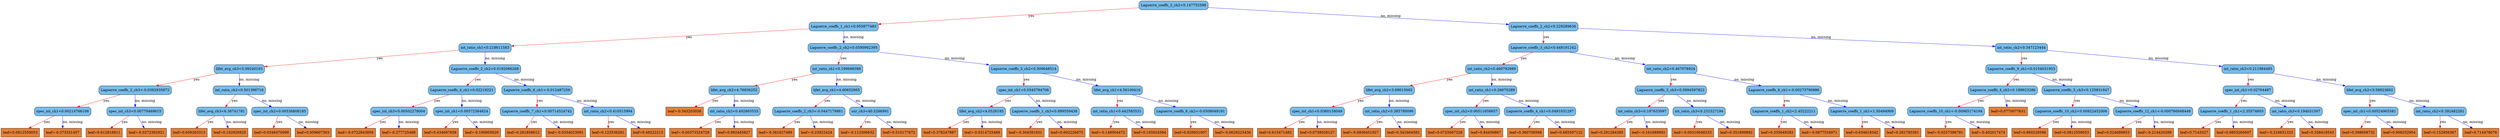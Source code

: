 digraph {
	graph [bb="0,0,8191.1,567",
		rankdir=TB
	];
	node [label="\N"];
	0	[fillcolor="#78bceb",
		height=0.5,
		label="Laguerre_coeffs_2_ch2<0.147752598",
		pos="4253.2,549",
		shape=box,
		style="filled, rounded",
		width=3.1076];
	1	[fillcolor="#78bceb",
		height=0.5,
		label="Laguerre_coeffs_1_ch1<0.955877483",
		pos="3018.2,460.5",
		shape=box,
		style="filled, rounded",
		width=3.1076];
	0 -> 1	[color="#FF0000",
		label=yes,
		lp="3756.2,504.75",
		pos="e,3130.5,469.36 4140.9,540.13 3909.7,523.94 3382.2,486.99 3141.8,470.15"];
	2	[fillcolor="#78bceb",
		height=0.5,
		label="Laguerre_coeffs_2_ch2<0.229289636",
		pos="5162.2,460.5",
		shape=box,
		style="filled, rounded",
		width=3.1076];
	0 -> 2	[color="#0000FF",
		label="no, missing",
		lp="4821.1,504.75",
		pos="e,5050.1,472.17 4365.6,537.31 4536.8,521.02 4861.5,490.12 5038.9,473.24"];
	3	[fillcolor="#78bceb",
		height=0.5,
		label="int_ratio_ch1<0.218611583",
		pos="1636.2,372",
		shape=box,
		style="filled, rounded",
		width=2.3264];
	1 -> 3	[color="#FF0000",
		label=yes,
		lp="2460.2,416.25",
		pos="e,1720.5,378.27 2906,452.48 2640.9,435.88 1979.7,394.49 1731.9,378.99"];
	4	[fillcolor="#78bceb",
		height=0.5,
		label="Laguerre_coeffs_2_ch2<0.0590962395",
		pos="3018.2,372",
		shape=box,
		style="filled, rounded",
		width=3.2014];
	1 -> 4	[color="#0000FF",
		label="no, missing",
		lp="3050.1,416.25",
		pos="e,3018.2,390.35 3018.2,442.41 3018.2,430.76 3018.2,415.05 3018.2,401.52"];
	5	[fillcolor="#78bceb",
		height=0.5,
		label="Laguerre_coeffs_3_ch2<0.449191242",
		pos="5162.2,372",
		shape=box,
		style="filled, rounded",
		width=3.1076];
	2 -> 5	[color="#FF0000",
		label=yes,
		lp="5171.2,416.25",
		pos="e,5162.2,390.35 5162.2,442.41 5162.2,430.76 5162.2,415.05 5162.2,401.52"];
	6	[fillcolor="#78bceb",
		height=0.5,
		label="int_ratio_ch2<0.347123444",
		pos="6624.2,372",
		shape=box,
		style="filled, rounded",
		width=2.3264];
	2 -> 6	[color="#0000FF",
		label="no, missing",
		lp="6056.1,416.25",
		pos="e,6540.4,377.96 5274.5,452.86 5552.7,436.4 6270.1,393.95 6529.1,378.63"];
	7	[fillcolor="#78bceb",
		height=0.5,
		label="lifet_avg_ch3<5.09240103",
		pos="780.25,283.5",
		shape=box,
		style="filled, rounded",
		width=2.2639];
	3 -> 7	[color="#FF0000",
		label=yes,
		lp="1294.2,327.75",
		pos="e,862.25,292.79 1552.2,362.51 1391.4,346.26 1041.3,310.88 873.52,293.92"];
	8	[fillcolor="#78bceb",
		height=0.5,
		label="Laguerre_coeffs_2_ch2<0.0192086268",
		pos="1636.2,283.5",
		shape=box,
		style="filled, rounded",
		width=3.2014];
	3 -> 8	[color="#0000FF",
		label="no, missing",
		lp="1668.1,327.75",
		pos="e,1636.2,301.85 1636.2,353.91 1636.2,342.26 1636.2,326.55 1636.2,313.02"];
	9	[fillcolor="#78bceb",
		height=0.5,
		label="int_ratio_ch1<0.199698389",
		pos="2721.2,283.5",
		shape=box,
		style="filled, rounded",
		width=2.3264];
	4 -> 9	[color="#FF0000",
		label=yes,
		lp="2906.2,327.75",
		pos="e,2781.2,301.95 2958.5,353.6 2910.5,339.6 2842.8,319.9 2792,305.12"];
	10	[fillcolor="#78bceb",
		height=0.5,
		label="Laguerre_coeffs_3_ch2<0.309648514",
		pos="3403.2,283.5",
		shape=box,
		style="filled, rounded",
		width=3.1076];
	4 -> 10	[color="#0000FF",
		label="no, missing",
		lp="3277.1,327.75",
		pos="e,3325.6,301.95 3095.7,353.6 3158.9,339.4 3248.2,319.32 3314.4,304.47"];
	15	[fillcolor="#78bceb",
		height=0.5,
		label="Laguerre_coeffs_2_ch3<-0.0392935872",
		pos="437.25,195",
		shape=box,
		style="filled, rounded",
		width=3.2639];
	7 -> 15	[color="#FF0000",
		label=yes,
		lp="649.25,239.25",
		pos="e,506.43,213.45 711.25,265.1 655.29,250.99 576.33,231.07 517.54,216.25"];
	16	[fillcolor="#78bceb",
		height=0.5,
		label="int_ratio_ch2<0.501396716",
		pos="780.25,195",
		shape=box,
		style="filled, rounded",
		width=2.3264];
	7 -> 16	[color="#0000FF",
		label="no, missing",
		lp="812.12,239.25",
		pos="e,780.25,213.35 780.25,265.41 780.25,253.76 780.25,238.05 780.25,224.52"];
	17	[fillcolor="#78bceb",
		height=0.5,
		label="Laguerre_coeffs_4_ch1<0.02219221",
		pos="1508.2,195",
		shape=box,
		style="filled, rounded",
		width=3.0139];
	8 -> 17	[color="#FF0000",
		label=yes,
		lp="1593.2,239.25",
		pos="e,1533.8,213.27 1610.7,265.2 1591.3,252.12 1564.5,234.01 1543.2,219.6"];
	18	[fillcolor="#78bceb",
		height=0.5,
		label="Laguerre_coeffs_6_ch1<-0.012487256",
		pos="1756.2,195",
		shape=box,
		style="filled, rounded",
		width=3.1701];
	8 -> 18	[color="#0000FF",
		label="no, missing",
		lp="1739.1,239.25",
		pos="e,1732.3,213.27 1660.2,265.2 1678.2,252.24 1703.1,234.34 1723,219.99"];
	31	[fillcolor="#78bceb",
		height=0.5,
		label="spec_int_ch1<0.00214766106",
		pos="200.25,106.5",
		shape=box,
		style="filled, rounded",
		width=2.5035];
	15 -> 31	[color="#FF0000",
		label=yes,
		lp="349.25,150.75",
		pos="e,247.85,124.87 389.57,176.6 351.81,162.82 298.89,143.5 258.59,128.79"];
	32	[fillcolor="#78bceb",
		height=0.5,
		label="spec_int_ch3<0.00770469615",
		pos="437.25,106.5",
		shape=box,
		style="filled, rounded",
		width=2.5035];
	15 -> 32	[color="#0000FF",
		label="no, missing",
		lp="469.12,150.75",
		pos="e,437.25,124.85 437.25,176.91 437.25,165.26 437.25,149.55 437.25,136.02"];
	33	[fillcolor="#78bceb",
		height=0.5,
		label="lifet_avg_ch3<6.36741781",
		pos="722.25,106.5",
		shape=box,
		style="filled, rounded",
		width=2.2639];
	16 -> 33	[color="#FF0000",
		label=yes,
		lp="766.25,150.75",
		pos="e,733.88,124.85 768.79,176.91 760.66,164.79 749.59,148.27 740.28,134.39"];
	34	[fillcolor="#78bceb",
		height=0.5,
		label="spec_int_ch2<0.00536808185",
		pos="912.25,106.5",
		shape=box,
		style="filled, rounded",
		width=2.5035];
	16 -> 34	[color="#0000FF",
		label="no, missing",
		lp="890.12,150.75",
		pos="e,885.9,124.77 806.64,176.7 826.7,163.56 854.5,145.35 876.54,130.9"];
	63	[fillcolor="#e48038",
		height=0.5,
		label="leaf=0.0812559053",
		pos="61.25,18",
		shape=box,
		style=filled,
		width=1.7014];
	31 -> 63	[color="#FF0000",
		label=yes,
		lp="152.25,62.25",
		pos="e,88.996,36.267 172.46,88.203 151.24,75.003 121.8,56.683 98.545,42.209"];
	64	[fillcolor="#e48038",
		height=0.5,
		label="leaf=-0.373331457",
		pos="200.25,18",
		shape=box,
		style=filled,
		width=1.6701];
	31 -> 64	[color="#0000FF",
		label="no, missing",
		lp="232.12,62.25",
		pos="e,200.25,36.35 200.25,88.41 200.25,76.758 200.25,61.047 200.25,47.519"];
	65	[fillcolor="#e48038",
		height=0.5,
		label="leaf=0.612816811",
		pos="336.25,18",
		shape=box,
		style=filled,
		width=1.6076];
	32 -> 65	[color="#FF0000",
		label=yes,
		lp="405.25,62.25",
		pos="e,356.51,36.35 417.3,88.41 402.32,75.581 381.59,57.831 364.85,43.493"];
	66	[fillcolor="#e48038",
		height=0.5,
		label="leaf=-0.0272362921",
		pos="475.25,18",
		shape=box,
		style=filled,
		width=1.7639];
	32 -> 66	[color="#0000FF",
		label="no, missing",
		lp="492.12,62.25",
		pos="e,467.63,36.35 444.76,88.41 449.98,76.522 457.06,60.41 463.08,46.702"];
	67	[fillcolor="#e48038",
		height=0.5,
		label="leaf=0.659263313",
		pos="614.25,18",
		shape=box,
		style=filled,
		width=1.6076];
	33 -> 67	[color="#FF0000",
		label=yes,
		lp="687.25,62.25",
		pos="e,635.81,36.267 700.65,88.203 684.61,75.356 662.52,57.661 644.69,43.38"];
	68	[fillcolor="#e48038",
		height=0.5,
		label="leaf=0.102926925",
		pos="748.25,18",
		shape=box,
		style=filled,
		width=1.6076];
	33 -> 68	[color="#0000FF",
		label="no, missing",
		lp="770.12,62.25",
		pos="e,743.03,36.35 727.39,88.41 730.92,76.64 735.71,60.729 739.8,47.11"];
	69	[fillcolor="#e48038",
		height=0.5,
		label="leaf=0.0348470099",
		pos="885.25,18",
		shape=box,
		style=filled,
		width=1.7014];
	34 -> 69	[color="#FF0000",
		label=yes,
		lp="910.25,62.25",
		pos="e,890.67,36.35 906.92,88.41 903.24,76.64 898.28,60.729 894.02,47.11"];
	70	[fillcolor="#e48038",
		height=0.5,
		label="leaf=0.959607303",
		pos="1022.2,18",
		shape=box,
		style=filled,
		width=1.6076];
	34 -> 70	[color="#0000FF",
		label="no, missing",
		lp="1009.1,62.25",
		pos="e,1000.3,36.267 934.25,88.203 950.58,75.356 973.09,57.661 991.25,43.38"];
	35	[fillcolor="#78bceb",
		height=0.5,
		label="spec_int_ch3<0.00502278004",
		pos="1303.2,106.5",
		shape=box,
		style="filled, rounded",
		width=2.5035];
	17 -> 35	[color="#FF0000",
		label=yes,
		lp="1433.2,150.75",
		pos="e,1344.5,124.91 1467.3,176.7 1435,163.08 1389.7,143.99 1355,129.32"];
	36	[fillcolor="#78bceb",
		height=0.5,
		label="spec_int_ch1<0.00572364824",
		pos="1508.2,106.5",
		shape=box,
		style="filled, rounded",
		width=2.5035];
	17 -> 36	[color="#0000FF",
		label="no, missing",
		lp="1540.1,150.75",
		pos="e,1508.2,124.85 1508.2,176.91 1508.2,165.26 1508.2,149.55 1508.2,136.02"];
	37	[fillcolor="#78bceb",
		height=0.5,
		label="Laguerre_coeffs_7_ch1<0.00714524742",
		pos="1756.2,106.5",
		shape=box,
		style="filled, rounded",
		width=3.2951];
	18 -> 37	[color="#FF0000",
		label=yes,
		lp="1765.2,150.75",
		pos="e,1756.2,124.85 1756.2,176.91 1756.2,165.26 1756.2,149.55 1756.2,136.02"];
	38	[fillcolor="#78bceb",
		height=0.5,
		label="int_ratio_ch2<0.410515994",
		pos="1989.2,106.5",
		shape=box,
		style="filled, rounded",
		width=2.3264];
	18 -> 38	[color="#0000FF",
		label="no, missing",
		lp="1926.1,150.75",
		pos="e,1942.5,124.87 1803.1,176.6 1840.2,162.82 1892.3,143.5 1931.9,128.79"];
	71	[fillcolor="#e48038",
		height=0.5,
		label="leaf=-0.0722843856",
		pos="1161.2,18",
		shape=box,
		style=filled,
		width=1.7639];
	35 -> 71	[color="#FF0000",
		label=yes,
		lp="1254.2,62.25",
		pos="e,1189.6,36.267 1274.9,88.203 1253.2,75.003 1223.1,56.683 1199.3,42.209"];
	72	[fillcolor="#e48038",
		height=0.5,
		label="leaf=-0.277725488",
		pos="1303.2,18",
		shape=box,
		style=filled,
		width=1.6701];
	35 -> 72	[color="#0000FF",
		label="no, missing",
		lp="1335.1,62.25",
		pos="e,1303.2,36.35 1303.2,88.41 1303.2,76.758 1303.2,61.047 1303.2,47.519"];
	73	[fillcolor="#e48038",
		height=0.5,
		label="leaf=0.434697658",
		pos="1439.2,18",
		shape=box,
		style=filled,
		width=1.6076];
	36 -> 73	[color="#FF0000",
		label=yes,
		lp="1489.2,62.25",
		pos="e,1453.1,36.35 1494.6,88.41 1484.8,76.051 1471.3,59.127 1460.1,45.085"];
	74	[fillcolor="#e48038",
		height=0.5,
		label="leaf=-0.190805629",
		pos="1575.2,18",
		shape=box,
		style=filled,
		width=1.6701];
	36 -> 74	[color="#0000FF",
		label="no, missing",
		lp="1580.1,62.25",
		pos="e,1561.8,36.35 1521.5,88.41 1531.1,76.051 1544.2,59.127 1555,45.085"];
	75	[fillcolor="#e48038",
		height=0.5,
		label="leaf=0.261858612",
		pos="1711.2,18",
		shape=box,
		style=filled,
		width=1.6076];
	37 -> 75	[color="#FF0000",
		label=yes,
		lp="1747.2,62.25",
		pos="e,1720.3,36.35 1747.4,88.41 1741.1,76.405 1732.6,60.091 1725.4,46.295"];
	76	[fillcolor="#e48038",
		height=0.5,
		label="leaf=-0.0354023091",
		pos="1850.2,18",
		shape=box,
		style=filled,
		width=1.7639];
	37 -> 76	[color="#0000FF",
		label="no, missing",
		lp="1844.1,62.25",
		pos="e,1831.4,36.35 1774.8,88.41 1788.6,75.698 1807.7,58.157 1823.2,43.889"];
	77	[fillcolor="#e48038",
		height=0.5,
		label="leaf=0.123536281",
		pos="1989.2,18",
		shape=box,
		style=filled,
		width=1.6076];
	38 -> 77	[color="#FF0000",
		label=yes,
		lp="1998.2,62.25",
		pos="e,1989.2,36.35 1989.2,88.41 1989.2,76.758 1989.2,61.047 1989.2,47.519"];
	78	[fillcolor="#e48038",
		height=0.5,
		label="leaf=0.49222213",
		pos="2119.2,18",
		shape=box,
		style=filled,
		width=1.5139];
	38 -> 78	[color="#0000FF",
		label="no, missing",
		lp="2098.1,62.25",
		pos="e,2093.3,36.267 2015.2,88.203 2034.9,75.12 2062.1,57.01 2083.8,42.597"];
	19	[fillcolor="#78bceb",
		height=0.5,
		label="lifet_avg_ch2<4.76836252",
		pos="2401.2,195",
		shape=box,
		style="filled, rounded",
		width=2.2639];
	9 -> 19	[color="#FF0000",
		label=yes,
		lp="2599.2,239.25",
		pos="e,2465.8,213.45 2656.9,265.1 2604.9,251.05 2531.6,231.24 2476.8,216.43"];
	20	[fillcolor="#78bceb",
		height=0.5,
		label="lifet_avg_ch1<4.60652065",
		pos="2721.2,195",
		shape=box,
		style="filled, rounded",
		width=2.2639];
	9 -> 20	[color="#0000FF",
		label="no, missing",
		lp="2753.1,239.25",
		pos="e,2721.2,213.35 2721.2,265.41 2721.2,253.76 2721.2,238.05 2721.2,224.52"];
	21	[fillcolor="#78bceb",
		height=0.5,
		label="spec_int_ch1<0.0345794708",
		pos="3403.2,195",
		shape=box,
		style="filled, rounded",
		width=2.4097];
	10 -> 21	[color="#FF0000",
		label=yes,
		lp="3412.2,239.25",
		pos="e,3403.2,213.35 3403.2,265.41 3403.2,253.76 3403.2,238.05 3403.2,224.52"];
	22	[fillcolor="#78bceb",
		height=0.5,
		label="lifet_avg_ch1<4.56100416",
		pos="3660.2,195",
		shape=box,
		style="filled, rounded",
		width=2.2639];
	10 -> 22	[color="#0000FF",
		label="no, missing",
		lp="3587.1,239.25",
		pos="e,3608.6,213.37 3454.9,265.1 3496.2,251.23 3554,231.75 3597.8,217.01"];
	39	[fillcolor="#e48038",
		height=0.5,
		label="leaf=-0.343203038",
		pos="2239.2,106.5",
		shape=box,
		style=filled,
		width=1.6701];
	19 -> 39	[color="#FF0000",
		label=yes,
		lp="2344.2,150.75",
		pos="e,2271.9,124.91 2368.9,176.7 2343.9,163.37 2309.1,144.81 2281.9,130.27"];
	40	[fillcolor="#78bceb",
		height=0.5,
		label="int_ratio_ch2<0.492865533",
		pos="2401.2,106.5",
		shape=box,
		style="filled, rounded",
		width=2.3264];
	19 -> 40	[color="#0000FF",
		label="no, missing",
		lp="2433.1,150.75",
		pos="e,2401.2,124.85 2401.2,176.91 2401.2,165.26 2401.2,149.55 2401.2,136.02"];
	41	[fillcolor="#78bceb",
		height=0.5,
		label="Laguerre_coeffs_2_ch3<-0.0447179861",
		pos="2646.2,106.5",
		shape=box,
		style="filled, rounded",
		width=3.2639];
	20 -> 41	[color="#FF0000",
		label=yes,
		lp="2700.2,150.75",
		pos="e,2661.3,124.85 2706.4,176.91 2695.6,164.43 2680.8,147.3 2668.5,133.18"];
	42	[fillcolor="#78bceb",
		height=0.5,
		label="snr_ch3<40.5266991",
		pos="2847.2,106.5",
		shape=box,
		style="filled, rounded",
		width=1.8264];
	20 -> 42	[color="#0000FF",
		label="no, missing",
		lp="2828.1,150.75",
		pos="e,2822.1,124.77 2746.4,176.7 2765.5,163.62 2791.9,145.51 2812.9,131.1"];
	79	[fillcolor="#e48038",
		height=0.5,
		label="leaf=-0.00373324729",
		pos="2258.2,18",
		shape=box,
		style=filled,
		width=1.8576];
	40 -> 79	[color="#FF0000",
		label=yes,
		lp="2352.2,62.25",
		pos="e,2286.8,36.267 2372.7,88.203 2350.8,75.003 2320.5,56.683 2296.6,42.209"];
	80	[fillcolor="#e48038",
		height=0.5,
		label="leaf=0.992445827",
		pos="2401.2,18",
		shape=box,
		style=filled,
		width=1.6076];
	40 -> 80	[color="#0000FF",
		label="no, missing",
		lp="2433.1,62.25",
		pos="e,2401.2,36.35 2401.2,88.41 2401.2,76.758 2401.2,61.047 2401.2,47.519"];
	81	[fillcolor="#e48038",
		height=0.5,
		label="leaf=-0.361627489",
		pos="2537.2,18",
		shape=box,
		style=filled,
		width=1.6701];
	41 -> 81	[color="#FF0000",
		label=yes,
		lp="2611.2,62.25",
		pos="e,2559,36.267 2624.5,88.203 2608.3,75.356 2586,57.661 2568,43.38"];
	82	[fillcolor="#e48038",
		height=0.5,
		label="leaf=-0.23922424",
		pos="2672.2,18",
		shape=box,
		style=filled,
		width=1.5764];
	41 -> 82	[color="#0000FF",
		label="no, missing",
		lp="2694.1,62.25",
		pos="e,2667,36.35 2651.4,88.41 2654.9,76.64 2659.7,60.729 2663.8,47.11"];
	83	[fillcolor="#e48038",
		height=0.5,
		label="leaf=-0.112306632",
		pos="2807.2,18",
		shape=box,
		style=filled,
		width=1.6701];
	42 -> 83	[color="#FF0000",
		label=yes,
		lp="2840.2,62.25",
		pos="e,2815.3,36.35 2839.3,88.41 2833.8,76.522 2826.4,60.41 2820.1,46.702"];
	84	[fillcolor="#e48038",
		height=0.5,
		label="leaf=0.510177672",
		pos="2943.2,18",
		shape=box,
		style=filled,
		width=1.6076];
	42 -> 84	[color="#0000FF",
		label="no, missing",
		lp="2936.1,62.25",
		pos="e,2924,36.35 2866.2,88.41 2880.3,75.698 2899.8,58.157 2915.6,43.889"];
	43	[fillcolor="#78bceb",
		height=0.5,
		label="lifet_avg_ch2<4.0526185",
		pos="3213.2,106.5",
		shape=box,
		style="filled, rounded",
		width=2.1701];
	21 -> 43	[color="#FF0000",
		label=yes,
		lp="3335.2,150.75",
		pos="e,3251.5,124.91 3365.3,176.7 3335.5,163.13 3293.8,144.16 3261.6,129.51"];
	44	[fillcolor="#78bceb",
		height=0.5,
		label="Laguerre_coeffs_1_ch3<0.899559438",
		pos="3421.2,106.5",
		shape=box,
		style="filled, rounded",
		width=3.1076];
	21 -> 44	[color="#0000FF",
		label="no, missing",
		lp="3446.1,150.75",
		pos="e,3417.6,124.85 3406.8,176.91 3409.2,165.26 3412.5,149.55 3415.3,136.02"];
	45	[fillcolor="#78bceb",
		height=0.5,
		label="int_ratio_ch1<0.442583531",
		pos="3660.2,106.5",
		shape=box,
		style="filled, rounded",
		width=2.3264];
	22 -> 45	[color="#FF0000",
		label=yes,
		lp="3669.2,150.75",
		pos="e,3660.2,124.85 3660.2,176.91 3660.2,165.26 3660.2,149.55 3660.2,136.02"];
	46	[fillcolor="#78bceb",
		height=0.5,
		label="Laguerre_coeffs_6_ch2<-0.0308049191",
		pos="3900.2,106.5",
		shape=box,
		style="filled, rounded",
		width=3.2639];
	22 -> 46	[color="#0000FF",
		label="no, missing",
		lp="3834.1,150.75",
		pos="e,3852,124.87 3708.5,176.6 3746.9,162.79 3800.6,143.42 3841.4,128.7"];
	85	[fillcolor="#e48038",
		height=0.5,
		label="leaf=0.378247887",
		pos="3077.2,18",
		shape=box,
		style=filled,
		width=1.6076];
	43 -> 85	[color="#FF0000",
		label=yes,
		lp="3167.2,62.25",
		pos="e,3104.4,36.267 3186.1,88.203 3165.4,75.062 3136.8,56.846 3114,42.403"];
	86	[fillcolor="#e48038",
		height=0.5,
		label="leaf=-0.0314725488",
		pos="3216.2,18",
		shape=box,
		style=filled,
		width=1.7639];
	43 -> 86	[color="#0000FF",
		label="no, missing",
		lp="3247.1,62.25",
		pos="e,3215.6,36.35 3213.8,88.41 3214.2,76.758 3214.8,61.047 3215.3,47.519"];
	87	[fillcolor="#e48038",
		height=0.5,
		label="leaf=-0.304391831",
		pos="3358.2,18",
		shape=box,
		style=filled,
		width=1.6701];
	44 -> 87	[color="#FF0000",
		label=yes,
		lp="3405.2,62.25",
		pos="e,3370.9,36.35 3408.8,88.41 3399.9,76.169 3387.7,59.449 3377.5,45.487"];
	88	[fillcolor="#e48038",
		height=0.5,
		label="leaf=0.602226675",
		pos="3494.2,18",
		shape=box,
		style=filled,
		width=1.6076];
	44 -> 88	[color="#0000FF",
		label="no, missing",
		lp="3497.1,62.25",
		pos="e,3479.6,36.35 3435.7,88.41 3446.1,76.051 3460.4,59.127 3472.2,45.085"];
	89	[fillcolor="#e48038",
		height=0.5,
		label="leaf=-0.148004472",
		pos="3630.2,18",
		shape=box,
		style=filled,
		width=1.6701];
	45 -> 89	[color="#FF0000",
		label=yes,
		lp="3657.2,62.25",
		pos="e,3636.3,36.35 3654.3,88.41 3650.2,76.64 3644.7,60.729 3640,47.11"];
	90	[fillcolor="#e48038",
		height=0.5,
		label="leaf=0.105024584",
		pos="3766.2,18",
		shape=box,
		style=filled,
		width=1.6076];
	45 -> 90	[color="#0000FF",
		label="no, missing",
		lp="3755.1,62.25",
		pos="e,3745.1,36.267 3681.4,88.203 3697.2,75.356 3718.9,57.661 3736.4,43.38"];
	91	[fillcolor="#e48038",
		height=0.5,
		label="leaf=0.620651007",
		pos="3900.2,18",
		shape=box,
		style=filled,
		width=1.6076];
	46 -> 91	[color="#FF0000",
		label=yes,
		lp="3909.2,62.25",
		pos="e,3900.2,36.35 3900.2,88.41 3900.2,76.758 3900.2,61.047 3900.2,47.519"];
	92	[fillcolor="#e48038",
		height=0.5,
		label="leaf=-0.0629223436",
		pos="4039.2,18",
		shape=box,
		style=filled,
		width=1.7639];
	46 -> 92	[color="#0000FF",
		label="no, missing",
		lp="4014.1,62.25",
		pos="e,4011.5,36.267 3928,88.203 3949.3,75.003 3978.7,56.683 4002,42.209"];
	11	[fillcolor="#78bceb",
		height=0.5,
		label="int_ratio_ch2<0.460792989",
		pos="4934.2,283.5",
		shape=box,
		style="filled, rounded",
		width=2.3264];
	5 -> 11	[color="#FF0000",
		label=yes,
		lp="5078.2,327.75",
		pos="e,4980,301.87 5116.4,353.6 5080.1,339.85 5029.4,320.58 4990.6,305.89"];
	12	[fillcolor="#78bceb",
		height=0.5,
		label="int_ratio_ch2<0.467078924",
		pos="5475.2,283.5",
		shape=box,
		style="filled, rounded",
		width=2.3264];
	5 -> 12	[color="#0000FF",
		label="no, missing",
		lp="5379.1,327.75",
		pos="e,5412.1,301.95 5225.2,353.6 5276.1,339.55 5347.7,319.74 5401.3,304.93"];
	13	[fillcolor="#78bceb",
		height=0.5,
		label="Laguerre_coeffs_9_ch1<0.0154031953",
		pos="6624.2,283.5",
		shape=box,
		style="filled, rounded",
		width=3.2014];
	6 -> 13	[color="#FF0000",
		label=yes,
		lp="6633.2,327.75",
		pos="e,6624.2,301.85 6624.2,353.91 6624.2,342.26 6624.2,326.55 6624.2,313.02"];
	14	[fillcolor="#78bceb",
		height=0.5,
		label="int_ratio_ch3<0.211984485",
		pos="7422.2,283.5",
		shape=box,
		style="filled, rounded",
		width=2.3264];
	6 -> 14	[color="#0000FF",
		label="no, missing",
		lp="7127.1,327.75",
		pos="e,7338.3,293.6 6708.1,361.91 6857.8,345.68 7169.9,311.85 7327.2,294.8"];
	23	[fillcolor="#78bceb",
		height=0.5,
		label="lifet_avg_ch2<3.69015002",
		pos="4551.2,195",
		shape=box,
		style="filled, rounded",
		width=2.2639];
	11 -> 23	[color="#FF0000",
		label=yes,
		lp="4786.2,239.25",
		pos="e,4628.5,213.45 4857.2,265.1 4794.3,250.9 4705.4,230.82 4639.7,215.97"];
	24	[fillcolor="#78bceb",
		height=0.5,
		label="int_ratio_ch1<0.26670289",
		pos="4934.2,195",
		shape=box,
		style="filled, rounded",
		width=2.2326];
	11 -> 24	[color="#0000FF",
		label="no, missing",
		lp="4966.1,239.25",
		pos="e,4934.2,213.35 4934.2,265.41 4934.2,253.76 4934.2,238.05 4934.2,224.52"];
	25	[fillcolor="#78bceb",
		height=0.5,
		label="Laguerre_coeffs_2_ch3<0.0994597822",
		pos="5475.2,195",
		shape=box,
		style="filled, rounded",
		width=3.2014];
	12 -> 25	[color="#FF0000",
		label=yes,
		lp="5484.2,239.25",
		pos="e,5475.2,213.35 5475.2,265.41 5475.2,253.76 5475.2,238.05 5475.2,224.52"];
	26	[fillcolor="#78bceb",
		height=0.5,
		label="Laguerre_coeffs_8_ch1<-0.00273790886",
		pos="5846.2,195",
		shape=box,
		style="filled, rounded",
		width=3.3576];
	12 -> 26	[color="#0000FF",
		label="no, missing",
		lp="5726.1,239.25",
		pos="e,5771.4,213.45 5549.9,265.1 5610.8,250.9 5696.9,230.82 5760.6,215.97"];
	47	[fillcolor="#78bceb",
		height=0.5,
		label="spec_int_ch1<0.0360158049",
		pos="4315.2,106.5",
		shape=box,
		style="filled, rounded",
		width=2.4097];
	23 -> 47	[color="#FF0000",
		label=yes,
		lp="4464.2,150.75",
		pos="e,4362.6,124.87 4503.8,176.6 4466.2,162.82 4413.5,143.5 4373.3,128.79"];
	48	[fillcolor="#78bceb",
		height=0.5,
		label="int_ratio_ch2<0.385780096",
		pos="4551.2,106.5",
		shape=box,
		style="filled, rounded",
		width=2.3264];
	23 -> 48	[color="#0000FF",
		label="no, missing",
		lp="4583.1,150.75",
		pos="e,4551.2,124.85 4551.2,176.91 4551.2,165.26 4551.2,149.55 4551.2,136.02"];
	49	[fillcolor="#78bceb",
		height=0.5,
		label="spec_int_ch2<0.00511658657",
		pos="4822.2,106.5",
		shape=box,
		style="filled, rounded",
		width=2.5035];
	24 -> 49	[color="#FF0000",
		label=yes,
		lp="4898.2,150.75",
		pos="e,4844.6,124.77 4911.9,176.7 4895.1,163.8 4872.1,146 4853.6,131.68"];
	50	[fillcolor="#78bceb",
		height=0.5,
		label="Laguerre_coeffs_4_ch1<0.0491031297",
		pos="5045.2,106.5",
		shape=box,
		style="filled, rounded",
		width=3.2014];
	24 -> 50	[color="#0000FF",
		label="no, missing",
		lp="5032.1,150.75",
		pos="e,5023.1,124.77 4956.4,176.7 4973,163.8 4995.8,146 5014.2,131.68"];
	93	[fillcolor="#e48038",
		height=0.5,
		label="leaf=0.615471482",
		pos="4178.2,18",
		shape=box,
		style=filled,
		width=1.6076];
	47 -> 93	[color="#FF0000",
		label=yes,
		lp="4268.2,62.25",
		pos="e,4205.6,36.267 4287.9,88.203 4267,75.062 4238.2,56.846 4215.3,42.403"];
	94	[fillcolor="#e48038",
		height=0.5,
		label="leaf=0.0738026127",
		pos="4315.2,18",
		shape=box,
		style=filled,
		width=1.7014];
	47 -> 94	[color="#0000FF",
		label="no, missing",
		lp="4347.1,62.25",
		pos="e,4315.2,36.35 4315.2,88.41 4315.2,76.758 4315.2,61.047 4315.2,47.519"];
	95	[fillcolor="#e48038",
		height=0.5,
		label="leaf=-0.0936451927",
		pos="4458.2,18",
		shape=box,
		style=filled,
		width=1.7639];
	48 -> 95	[color="#FF0000",
		label=yes,
		lp="4522.2,62.25",
		pos="e,4476.9,36.35 4532.9,88.41 4519.2,75.698 4500.3,58.157 4485,43.889"];
	96	[fillcolor="#e48038",
		height=0.5,
		label="leaf=0.341664582",
		pos="4597.2,18",
		shape=box,
		style=filled,
		width=1.6076];
	48 -> 96	[color="#0000FF",
		label="no, missing",
		lp="4611.1,62.25",
		pos="e,4588,36.35 4560.3,88.41 4566.7,76.405 4575.4,60.091 4582.7,46.295"];
	97	[fillcolor="#e48038",
		height=0.5,
		label="leaf=0.0725667328",
		pos="4734.2,18",
		shape=box,
		style=filled,
		width=1.7014];
	49 -> 97	[color="#FF0000",
		label=yes,
		lp="4795.2,62.25",
		pos="e,4751.9,36.35 4804.9,88.41 4792.1,75.816 4774.4,58.481 4760,44.286"];
	98	[fillcolor="#e48038",
		height=0.5,
		label="leaf=0.84456867",
		pos="4868.2,18",
		shape=box,
		style=filled,
		width=1.5139];
	49 -> 98	[color="#0000FF",
		label="no, missing",
		lp="4882.1,62.25",
		pos="e,4859,36.35 4831.3,88.41 4837.7,76.405 4846.4,60.091 4853.7,46.295"];
	99	[fillcolor="#e48038",
		height=0.5,
		label="leaf=0.360706568",
		pos="4998.2,18",
		shape=box,
		style=filled,
		width=1.6076];
	50 -> 99	[color="#FF0000",
		label=yes,
		lp="5035.2,62.25",
		pos="e,5007.7,36.35 5036,88.41 5029.4,76.405 5020.6,60.091 5013.1,46.295"];
	100	[fillcolor="#e48038",
		height=0.5,
		label="leaf=0.685597122",
		pos="5132.2,18",
		shape=box,
		style=filled,
		width=1.6076];
	50 -> 100	[color="#0000FF",
		label="no, missing",
		lp="5129.1,62.25",
		pos="e,5114.8,36.35 5062.4,88.41 5075.1,75.816 5092.5,58.481 5106.8,44.286"];
	51	[fillcolor="#78bceb",
		height=0.5,
		label="int_ratio_ch3<0.187633097",
		pos="5381.2,106.5",
		shape=box,
		style="filled, rounded",
		width=2.3264];
	25 -> 51	[color="#FF0000",
		label=yes,
		lp="5446.2,150.75",
		pos="e,5400.1,124.85 5456.7,176.91 5442.9,164.2 5423.8,146.66 5408.3,132.39"];
	52	[fillcolor="#78bceb",
		height=0.5,
		label="int_ratio_ch3<0.231527194",
		pos="5567.2,106.5",
		shape=box,
		style="filled, rounded",
		width=2.3264];
	25 -> 52	[color="#0000FF",
		label="no, missing",
		lp="5562.1,150.75",
		pos="e,5548.8,124.85 5493.4,176.91 5506.9,164.2 5525.6,146.66 5540.8,132.39"];
	53	[fillcolor="#78bceb",
		height=0.5,
		label="Laguerre_coeffs_1_ch2<2.45222211",
		pos="5846.2,106.5",
		shape=box,
		style="filled, rounded",
		width=3.0139];
	26 -> 53	[color="#FF0000",
		label=yes,
		lp="5855.2,150.75",
		pos="e,5846.2,124.85 5846.2,176.91 5846.2,165.26 5846.2,149.55 5846.2,136.02"];
	54	[fillcolor="#78bceb",
		height=0.5,
		label="Laguerre_coeffs_1_ch1<1.50494909",
		pos="6102.2,106.5",
		shape=box,
		style="filled, rounded",
		width=3.0139];
	26 -> 54	[color="#0000FF",
		label="no, missing",
		lp="6029.1,150.75",
		pos="e,6050.8,124.87 5897.7,176.6 5938.8,162.73 5996.4,143.25 6040.1,128.51"];
	101	[fillcolor="#e48038",
		height=0.5,
		label="leaf=0.291264385",
		pos="5266.2,18",
		shape=box,
		style=filled,
		width=1.6076];
	51 -> 101	[color="#FF0000",
		label=yes,
		lp="5343.2,62.25",
		pos="e,5289.2,36.267 5358.3,88.203 5341.1,75.297 5317.4,57.498 5298.4,43.183"];
	102	[fillcolor="#e48038",
		height=0.5,
		label="leaf=-0.161689892",
		pos="5402.2,18",
		shape=box,
		style=filled,
		width=1.6701];
	51 -> 102	[color="#0000FF",
		label="no, missing",
		lp="5426.1,62.25",
		pos="e,5398,36.35 5385.4,88.41 5388.2,76.758 5392,61.047 5395.3,47.519"];
	103	[fillcolor="#e48038",
		height=0.5,
		label="leaf=-0.00310648233",
		pos="5547.2,18",
		shape=box,
		style=filled,
		width=1.8576];
	52 -> 103	[color="#FF0000",
		label=yes,
		lp="5568.2,62.25",
		pos="e,5551.3,36.35 5563.3,88.41 5560.6,76.758 5557,61.047 5553.8,47.519"];
	104	[fillcolor="#e48038",
		height=0.5,
		label="leaf=0.351899892",
		pos="5690.2,18",
		shape=box,
		style=filled,
		width=1.6076];
	52 -> 104	[color="#0000FF",
		label="no, missing",
		lp="5672.1,62.25",
		pos="e,5665.7,36.267 5591.8,88.203 5610.4,75.179 5636,57.173 5656.4,42.792"];
	105	[fillcolor="#e48038",
		height=0.5,
		label="leaf=0.335649282",
		pos="5824.2,18",
		shape=box,
		style=filled,
		width=1.6076];
	53 -> 105	[color="#FF0000",
		label=yes,
		lp="5846.2,62.25",
		pos="e,5828.7,36.35 5841.9,88.41 5838.9,76.64 5834.9,60.729 5831.4,47.11"];
	106	[fillcolor="#e48038",
		height=0.5,
		label="leaf=-0.0877534971",
		pos="5963.2,18",
		shape=box,
		style=filled,
		width=1.7639];
	53 -> 106	[color="#0000FF",
		label="no, missing",
		lp="5947.1,62.25",
		pos="e,5939.9,36.267 5869.6,88.203 5887.2,75.238 5911.4,57.336 5930.8,42.988"];
	107	[fillcolor="#e48038",
		height=0.5,
		label="leaf=0.634618342",
		pos="6102.2,18",
		shape=box,
		style=filled,
		width=1.6076];
	54 -> 107	[color="#FF0000",
		label=yes,
		lp="6111.2,62.25",
		pos="e,6102.2,36.35 6102.2,88.41 6102.2,76.758 6102.2,61.047 6102.2,47.519"];
	108	[fillcolor="#e48038",
		height=0.5,
		label="leaf=0.261783391",
		pos="6236.2,18",
		shape=box,
		style=filled,
		width=1.6076];
	54 -> 108	[color="#0000FF",
		label="no, missing",
		lp="6214.1,62.25",
		pos="e,6209.5,36.267 6129,88.203 6149.4,75.062 6177.6,56.846 6200,42.403"];
	27	[fillcolor="#78bceb",
		height=0.5,
		label="Laguerre_coeffs_4_ch2<0.189923286",
		pos="6563.2,195",
		shape=box,
		style="filled, rounded",
		width=3.1076];
	13 -> 27	[color="#FF0000",
		label=yes,
		lp="6608.2,239.25",
		pos="e,6575.5,213.35 6612.2,265.41 6603.6,253.17 6591.8,236.45 6581.9,222.49"];
	28	[fillcolor="#78bceb",
		height=0.5,
		label="Laguerre_coeffs_5_ch3<0.125831947",
		pos="6805.2,195",
		shape=box,
		style="filled, rounded",
		width=3.1076];
	13 -> 28	[color="#0000FF",
		label="no, missing",
		lp="6763.1,239.25",
		pos="e,6768.8,213.41 6660.4,265.2 6688.7,251.69 6728.2,232.82 6758.8,218.2"];
	29	[fillcolor="#78bceb",
		height=0.5,
		label="spec_int_ch1<0.02704487",
		pos="7422.2,195",
		shape=box,
		style="filled, rounded",
		width=2.2222];
	14 -> 29	[color="#FF0000",
		label=yes,
		lp="7431.2,239.25",
		pos="e,7422.2,213.35 7422.2,265.41 7422.2,253.76 7422.2,238.05 7422.2,224.52"];
	30	[fillcolor="#78bceb",
		height=0.5,
		label="lifet_avg_ch2<3.58923602",
		pos="7769.2,195",
		shape=box,
		style="filled, rounded",
		width=2.2639];
	14 -> 30	[color="#0000FF",
		label="no, missing",
		lp="7659.1,239.25",
		pos="e,7699.3,213.45 7492.1,265.1 7548.8,250.96 7628.9,230.99 7688.4,216.15"];
	55	[fillcolor="#78bceb",
		height=0.5,
		label="Laguerre_coeffs_10_ch1<-0.00965174194",
		pos="6377.2,106.5",
		shape=box,
		style="filled, rounded",
		width=3.4514];
	27 -> 55	[color="#FF0000",
		label=yes,
		lp="6496.2,150.75",
		pos="e,6414.7,124.91 6526.1,176.7 6497,163.19 6456.4,144.32 6425,129.7"];
	56	[fillcolor="#e48038",
		height=0.5,
		label="leaf=0.0770077631",
		pos="6581.2,106.5",
		shape=box,
		style=filled,
		width=1.7014];
	27 -> 56	[color="#0000FF",
		label="no, missing",
		lp="6606.1,150.75",
		pos="e,6577.6,124.85 6566.8,176.91 6569.2,165.26 6572.5,149.55 6575.3,136.02"];
	57	[fillcolor="#78bceb",
		height=0.5,
		label="Laguerre_coeffs_10_ch2<0.00922452006",
		pos="6787.2,106.5",
		shape=box,
		style="filled, rounded",
		width=3.3889];
	28 -> 57	[color="#FF0000",
		label=yes,
		lp="6807.2,150.75",
		pos="e,6790.9,124.85 6801.7,176.91 6799.3,165.26 6796,149.55 6793.2,136.02"];
	58	[fillcolor="#78bceb",
		height=0.5,
		label="Laguerre_coeffs_12_ch1<-0.000766948448",
		pos="7055.2,106.5",
		shape=box,
		style="filled, rounded",
		width=3.5451];
	28 -> 58	[color="#0000FF",
		label="no, missing",
		lp="6985.1,150.75",
		pos="e,7005,124.87 6855.5,176.6 6895.5,162.76 6951.7,143.34 6994.3,128.61"];
	109	[fillcolor="#e48038",
		height=0.5,
		label="leaf=-0.0257396791",
		pos="6375.2,18",
		shape=box,
		style=filled,
		width=1.7639];
	55 -> 109	[color="#FF0000",
		label=yes,
		lp="6386.2,62.25",
		pos="e,6375.7,36.35 6376.9,88.41 6376.6,76.758 6376.2,61.047 6375.9,47.519"];
	110	[fillcolor="#e48038",
		height=0.5,
		label="leaf=-0.402017474",
		pos="6517.2,18",
		shape=box,
		style=filled,
		width=1.6701];
	55 -> 110	[color="#0000FF",
		label="no, missing",
		lp="6492.1,62.25",
		pos="e,6489.3,36.267 6405.2,88.203 6426.6,75.003 6456.3,56.683 6479.7,42.209"];
	111	[fillcolor="#e48038",
		height=0.5,
		label="leaf=0.860228598",
		pos="6653.2,18",
		shape=box,
		style=filled,
		width=1.6076];
	57 -> 111	[color="#FF0000",
		label=yes,
		lp="6742.2,62.25",
		pos="e,6680,36.267 6760.5,88.203 6740.1,75.062 6711.9,56.846 6689.5,42.403"];
	112	[fillcolor="#e48038",
		height=0.5,
		label="leaf=0.0812559053",
		pos="6790.2,18",
		shape=box,
		style=filled,
		width=1.7014];
	57 -> 112	[color="#0000FF",
		label="no, missing",
		lp="6821.1,62.25",
		pos="e,6789.6,36.35 6787.8,88.41 6788.2,76.758 6788.8,61.047 6789.3,47.519"];
	113	[fillcolor="#e48038",
		height=0.5,
		label="leaf=0.524689853",
		pos="6927.2,18",
		shape=box,
		style=filled,
		width=1.6076];
	58 -> 113	[color="#FF0000",
		label=yes,
		lp="7012.2,62.25",
		pos="e,6952.8,36.267 7029.7,88.203 7010.3,75.12 6983.5,57.01 6962.2,42.597"];
	114	[fillcolor="#e48038",
		height=0.5,
		label="leaf=-0.214420289",
		pos="7063.2,18",
		shape=box,
		style=filled,
		width=1.6701];
	58 -> 114	[color="#0000FF",
		label="no, missing",
		lp="7092.1,62.25",
		pos="e,7061.6,36.35 7056.8,88.41 7057.9,76.758 7059.4,61.047 7060.6,47.519"];
	59	[fillcolor="#78bceb",
		height=0.5,
		label="Laguerre_coeffs_1_ch1<2.35574603",
		pos="7316.2,106.5",
		shape=box,
		style="filled, rounded",
		width=3.0139];
	29 -> 59	[color="#FF0000",
		label=yes,
		lp="7388.2,150.75",
		pos="e,7337.4,124.77 7401.1,176.7 7385.3,163.86 7363.6,146.16 7346.1,131.88"];
	60	[fillcolor="#78bceb",
		height=0.5,
		label="int_ratio_ch3<0.194031507",
		pos="7526.2,106.5",
		shape=box,
		style="filled, rounded",
		width=2.3264];
	29 -> 60	[color="#0000FF",
		label="no, missing",
		lp="7516.1,150.75",
		pos="e,7505.4,124.85 7442.8,176.91 7458.2,164.08 7479.6,146.33 7496.8,131.99"];
	61	[fillcolor="#78bceb",
		height=0.5,
		label="spec_int_ch1<0.00524965581",
		pos="7769.2,106.5",
		shape=box,
		style="filled, rounded",
		width=2.5035];
	30 -> 61	[color="#FF0000",
		label=yes,
		lp="7778.2,150.75",
		pos="e,7769.2,124.85 7769.2,176.91 7769.2,165.26 7769.2,149.55 7769.2,136.02"];
	62	[fillcolor="#78bceb",
		height=0.5,
		label="int_ratio_ch2<0.392482281",
		pos="7999.2,106.5",
		shape=box,
		style="filled, rounded",
		width=2.3264];
	30 -> 62	[color="#0000FF",
		label="no, missing",
		lp="7937.1,150.75",
		pos="e,7953.1,124.87 7815.5,176.6 7852.1,162.85 7903.3,143.58 7942.4,128.89"];
	115	[fillcolor="#e48038",
		height=0.5,
		label="leaf=0.7143327",
		pos="7192.2,18",
		shape=box,
		style=filled,
		width=1.4201];
	59 -> 115	[color="#FF0000",
		label=yes,
		lp="7275.2,62.25",
		pos="e,7217,36.267 7291.5,88.203 7272.8,75.179 7247,57.173 7226.4,42.792"];
	116	[fillcolor="#e48038",
		height=0.5,
		label="leaf=0.0853260607",
		pos="7322.2,18",
		shape=box,
		style=filled,
		width=1.7014];
	59 -> 116	[color="#0000FF",
		label="no, missing",
		lp="7352.1,62.25",
		pos="e,7321,36.35 7317.4,88.41 7318.2,76.758 7319.3,61.047 7320.3,47.519"];
	117	[fillcolor="#e48038",
		height=0.5,
		label="leaf=-0.216631323",
		pos="7461.2,18",
		shape=box,
		style=filled,
		width=1.6701];
	60 -> 117	[color="#FF0000",
		label=yes,
		lp="7509.2,62.25",
		pos="e,7474.3,36.35 7513.4,88.41 7504.2,76.169 7491.6,59.449 7481.2,45.487"];
	118	[fillcolor="#e48038",
		height=0.5,
		label="leaf=0.338418543",
		pos="7597.2,18",
		shape=box,
		style=filled,
		width=1.6076];
	60 -> 118	[color="#0000FF",
		label="no, missing",
		lp="7600.1,62.25",
		pos="e,7583,36.35 7540.3,88.41 7550.4,76.051 7564.3,59.127 7575.8,45.085"];
	119	[fillcolor="#e48038",
		height=0.5,
		label="leaf=0.598608732",
		pos="7731.2,18",
		shape=box,
		style=filled,
		width=1.6076];
	61 -> 119	[color="#FF0000",
		label=yes,
		lp="7763.2,62.25",
		pos="e,7738.9,36.35 7761.7,88.41 7756.5,76.522 7749.4,60.41 7743.4,46.702"];
	120	[fillcolor="#e48038",
		height=0.5,
		label="leaf=0.908252954",
		pos="7865.2,18",
		shape=box,
		style=filled,
		width=1.6076];
	61 -> 120	[color="#0000FF",
		label="no, missing",
		lp="7858.1,62.25",
		pos="e,7846,36.35 7788.2,88.41 7802.3,75.698 7821.8,58.157 7837.6,43.889"];
	121	[fillcolor="#e48038",
		height=0.5,
		label="leaf=0.152956367",
		pos="7999.2,18",
		shape=box,
		style=filled,
		width=1.6076];
	62 -> 121	[color="#FF0000",
		label=yes,
		lp="8008.2,62.25",
		pos="e,7999.2,36.35 7999.2,88.41 7999.2,76.758 7999.2,61.047 7999.2,47.519"];
	122	[fillcolor="#e48038",
		height=0.5,
		label="leaf=0.714478076",
		pos="8133.2,18",
		shape=box,
		style=filled,
		width=1.6076];
	62 -> 122	[color="#0000FF",
		label="no, missing",
		lp="8111.1,62.25",
		pos="e,8106.5,36.267 8026,88.203 8046.4,75.062 8074.6,56.846 8097,42.403"];
}
